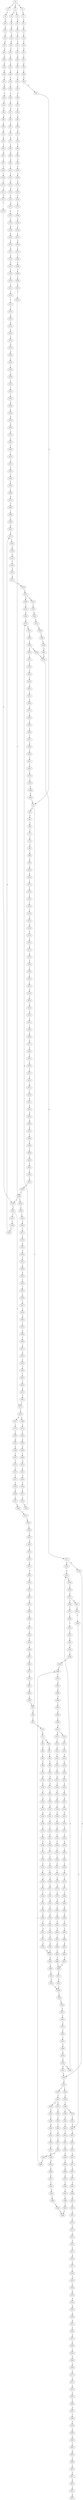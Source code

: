 strict digraph  {
	S0 -> S1 [ label = G ];
	S0 -> S2 [ label = C ];
	S0 -> S3 [ label = A ];
	S1 -> S4 [ label = A ];
	S1 -> S5 [ label = T ];
	S2 -> S6 [ label = C ];
	S3 -> S7 [ label = G ];
	S4 -> S8 [ label = C ];
	S5 -> S9 [ label = G ];
	S6 -> S10 [ label = G ];
	S7 -> S11 [ label = G ];
	S8 -> S12 [ label = A ];
	S9 -> S13 [ label = A ];
	S10 -> S14 [ label = A ];
	S11 -> S15 [ label = G ];
	S12 -> S16 [ label = A ];
	S13 -> S17 [ label = T ];
	S14 -> S18 [ label = A ];
	S15 -> S19 [ label = C ];
	S16 -> S20 [ label = G ];
	S17 -> S21 [ label = C ];
	S18 -> S22 [ label = A ];
	S19 -> S23 [ label = T ];
	S20 -> S24 [ label = C ];
	S21 -> S25 [ label = C ];
	S22 -> S26 [ label = G ];
	S23 -> S27 [ label = G ];
	S24 -> S28 [ label = C ];
	S25 -> S29 [ label = G ];
	S26 -> S30 [ label = A ];
	S27 -> S31 [ label = C ];
	S28 -> S32 [ label = T ];
	S29 -> S33 [ label = A ];
	S30 -> S34 [ label = A ];
	S31 -> S35 [ label = C ];
	S32 -> S36 [ label = A ];
	S33 -> S37 [ label = A ];
	S34 -> S38 [ label = G ];
	S35 -> S39 [ label = C ];
	S36 -> S40 [ label = T ];
	S37 -> S41 [ label = C ];
	S38 -> S42 [ label = T ];
	S39 -> S43 [ label = G ];
	S40 -> S44 [ label = C ];
	S41 -> S45 [ label = C ];
	S42 -> S46 [ label = G ];
	S43 -> S47 [ label = A ];
	S44 -> S48 [ label = C ];
	S45 -> S49 [ label = G ];
	S46 -> S50 [ label = A ];
	S47 -> S51 [ label = C ];
	S48 -> S52 [ label = C ];
	S49 -> S53 [ label = A ];
	S50 -> S54 [ label = C ];
	S51 -> S55 [ label = C ];
	S51 -> S56 [ label = A ];
	S52 -> S57 [ label = G ];
	S53 -> S58 [ label = G ];
	S54 -> S59 [ label = T ];
	S55 -> S60 [ label = G ];
	S56 -> S61 [ label = G ];
	S57 -> S62 [ label = T ];
	S58 -> S63 [ label = G ];
	S59 -> S64 [ label = A ];
	S60 -> S65 [ label = T ];
	S61 -> S66 [ label = A ];
	S62 -> S67 [ label = C ];
	S63 -> S68 [ label = G ];
	S64 -> S69 [ label = A ];
	S65 -> S70 [ label = A ];
	S66 -> S71 [ label = C ];
	S67 -> S72 [ label = C ];
	S68 -> S73 [ label = G ];
	S69 -> S74 [ label = A ];
	S70 -> S75 [ label = G ];
	S71 -> S76 [ label = G ];
	S72 -> S77 [ label = G ];
	S73 -> S78 [ label = C ];
	S74 -> S79 [ label = G ];
	S75 -> S80 [ label = T ];
	S75 -> S81 [ label = C ];
	S76 -> S82 [ label = G ];
	S77 -> S83 [ label = G ];
	S78 -> S84 [ label = T ];
	S79 -> S85 [ label = T ];
	S80 -> S86 [ label = A ];
	S81 -> S87 [ label = A ];
	S82 -> S88 [ label = T ];
	S83 -> S89 [ label = G ];
	S84 -> S90 [ label = G ];
	S85 -> S91 [ label = A ];
	S86 -> S92 [ label = T ];
	S87 -> S93 [ label = T ];
	S88 -> S94 [ label = G ];
	S89 -> S95 [ label = A ];
	S90 -> S96 [ label = G ];
	S91 -> S97 [ label = T ];
	S92 -> S98 [ label = C ];
	S93 -> S99 [ label = C ];
	S94 -> S100 [ label = G ];
	S95 -> S101 [ label = C ];
	S96 -> S102 [ label = T ];
	S97 -> S103 [ label = T ];
	S98 -> S104 [ label = C ];
	S99 -> S105 [ label = G ];
	S100 -> S106 [ label = A ];
	S101 -> S107 [ label = G ];
	S102 -> S108 [ label = G ];
	S103 -> S109 [ label = C ];
	S104 -> S110 [ label = A ];
	S105 -> S111 [ label = A ];
	S106 -> S112 [ label = T ];
	S107 -> S113 [ label = A ];
	S108 -> S114 [ label = A ];
	S109 -> S115 [ label = C ];
	S110 -> S116 [ label = G ];
	S111 -> S117 [ label = G ];
	S112 -> S118 [ label = T ];
	S113 -> S119 [ label = A ];
	S114 -> S120 [ label = C ];
	S115 -> S121 [ label = C ];
	S116 -> S122 [ label = A ];
	S117 -> S123 [ label = A ];
	S118 -> S124 [ label = C ];
	S119 -> S125 [ label = T ];
	S120 -> S126 [ label = C ];
	S121 -> S127 [ label = T ];
	S122 -> S128 [ label = A ];
	S123 -> S129 [ label = A ];
	S124 -> S130 [ label = T ];
	S125 -> S131 [ label = A ];
	S126 -> S132 [ label = A ];
	S127 -> S133 [ label = T ];
	S128 -> S134 [ label = C ];
	S129 -> S135 [ label = C ];
	S130 -> S136 [ label = G ];
	S131 -> S137 [ label = G ];
	S132 -> S138 [ label = G ];
	S133 -> S139 [ label = G ];
	S134 -> S140 [ label = G ];
	S135 -> S141 [ label = A ];
	S136 -> S142 [ label = G ];
	S137 -> S143 [ label = T ];
	S138 -> S144 [ label = G ];
	S139 -> S145 [ label = T ];
	S140 -> S146 [ label = C ];
	S141 -> S147 [ label = C ];
	S142 -> S148 [ label = A ];
	S143 -> S149 [ label = G ];
	S144 -> S150 [ label = T ];
	S145 -> S151 [ label = C ];
	S145 -> S152 [ label = T ];
	S146 -> S153 [ label = C ];
	S147 -> S154 [ label = C ];
	S148 -> S155 [ label = A ];
	S149 -> S156 [ label = A ];
	S150 -> S157 [ label = C ];
	S151 -> S158 [ label = C ];
	S152 -> S159 [ label = T ];
	S153 -> S160 [ label = C ];
	S154 -> S161 [ label = C ];
	S155 -> S162 [ label = G ];
	S156 -> S163 [ label = G ];
	S157 -> S164 [ label = G ];
	S158 -> S165 [ label = G ];
	S159 -> S166 [ label = G ];
	S159 -> S167 [ label = A ];
	S160 -> S168 [ label = G ];
	S161 -> S169 [ label = G ];
	S162 -> S170 [ label = G ];
	S163 -> S171 [ label = A ];
	S164 -> S172 [ label = T ];
	S165 -> S173 [ label = A ];
	S166 -> S174 [ label = A ];
	S167 -> S175 [ label = C ];
	S168 -> S176 [ label = C ];
	S169 -> S177 [ label = T ];
	S170 -> S178 [ label = T ];
	S171 -> S179 [ label = G ];
	S172 -> S180 [ label = T ];
	S173 -> S181 [ label = C ];
	S174 -> S182 [ label = C ];
	S175 -> S183 [ label = T ];
	S176 -> S184 [ label = T ];
	S177 -> S185 [ label = T ];
	S178 -> S186 [ label = C ];
	S179 -> S187 [ label = G ];
	S180 -> S188 [ label = T ];
	S181 -> S189 [ label = G ];
	S182 -> S190 [ label = G ];
	S183 -> S191 [ label = G ];
	S184 -> S192 [ label = C ];
	S185 -> S193 [ label = C ];
	S186 -> S194 [ label = C ];
	S187 -> S195 [ label = T ];
	S188 -> S196 [ label = C ];
	S189 -> S197 [ label = G ];
	S190 -> S198 [ label = G ];
	S191 -> S199 [ label = G ];
	S192 -> S200 [ label = C ];
	S193 -> S201 [ label = C ];
	S194 -> S202 [ label = C ];
	S195 -> S203 [ label = A ];
	S196 -> S204 [ label = C ];
	S197 -> S205 [ label = T ];
	S198 -> S206 [ label = C ];
	S199 -> S207 [ label = T ];
	S200 -> S208 [ label = A ];
	S201 -> S209 [ label = A ];
	S202 -> S210 [ label = C ];
	S203 -> S211 [ label = C ];
	S204 -> S212 [ label = C ];
	S205 -> S213 [ label = G ];
	S206 -> S214 [ label = G ];
	S207 -> S215 [ label = G ];
	S208 -> S216 [ label = G ];
	S209 -> S217 [ label = G ];
	S210 -> S218 [ label = G ];
	S211 -> S219 [ label = C ];
	S212 -> S220 [ label = T ];
	S213 -> S221 [ label = A ];
	S214 -> S222 [ label = A ];
	S215 -> S223 [ label = T ];
	S216 -> S224 [ label = C ];
	S217 -> S225 [ label = T ];
	S218 -> S226 [ label = T ];
	S219 -> S227 [ label = C ];
	S220 -> S228 [ label = T ];
	S221 -> S229 [ label = A ];
	S222 -> S230 [ label = A ];
	S223 -> S231 [ label = C ];
	S224 -> S232 [ label = A ];
	S225 -> S233 [ label = A ];
	S226 -> S234 [ label = G ];
	S227 -> S235 [ label = G ];
	S228 -> S236 [ label = T ];
	S228 -> S139 [ label = G ];
	S229 -> S237 [ label = A ];
	S230 -> S238 [ label = A ];
	S231 -> S239 [ label = A ];
	S232 -> S240 [ label = G ];
	S233 -> S241 [ label = G ];
	S234 -> S242 [ label = G ];
	S235 -> S243 [ label = A ];
	S236 -> S244 [ label = C ];
	S237 -> S245 [ label = C ];
	S237 -> S246 [ label = A ];
	S238 -> S247 [ label = A ];
	S239 -> S248 [ label = A ];
	S240 -> S249 [ label = G ];
	S241 -> S250 [ label = G ];
	S242 -> S251 [ label = A ];
	S243 -> S252 [ label = G ];
	S244 -> S253 [ label = C ];
	S245 -> S254 [ label = C ];
	S246 -> S255 [ label = C ];
	S247 -> S256 [ label = C ];
	S248 -> S257 [ label = C ];
	S249 -> S258 [ label = T ];
	S250 -> S259 [ label = T ];
	S251 -> S260 [ label = C ];
	S252 -> S261 [ label = A ];
	S253 -> S262 [ label = T ];
	S254 -> S263 [ label = A ];
	S255 -> S264 [ label = A ];
	S256 -> S265 [ label = A ];
	S257 -> S266 [ label = G ];
	S258 -> S267 [ label = C ];
	S259 -> S268 [ label = C ];
	S260 -> S269 [ label = A ];
	S261 -> S270 [ label = G ];
	S262 -> S271 [ label = A ];
	S263 -> S272 [ label = A ];
	S264 -> S273 [ label = A ];
	S265 -> S273 [ label = A ];
	S266 -> S274 [ label = A ];
	S267 -> S275 [ label = C ];
	S268 -> S276 [ label = C ];
	S269 -> S277 [ label = G ];
	S270 -> S278 [ label = A ];
	S271 -> S279 [ label = T ];
	S272 -> S280 [ label = G ];
	S273 -> S281 [ label = G ];
	S274 -> S282 [ label = A ];
	S275 -> S283 [ label = G ];
	S276 -> S284 [ label = G ];
	S277 -> S285 [ label = A ];
	S278 -> S286 [ label = A ];
	S279 -> S287 [ label = C ];
	S280 -> S288 [ label = T ];
	S281 -> S289 [ label = T ];
	S282 -> S290 [ label = T ];
	S283 -> S291 [ label = A ];
	S284 -> S291 [ label = A ];
	S285 -> S292 [ label = A ];
	S286 -> S293 [ label = G ];
	S287 -> S294 [ label = G ];
	S288 -> S295 [ label = C ];
	S289 -> S296 [ label = C ];
	S290 -> S297 [ label = C ];
	S291 -> S298 [ label = G ];
	S292 -> S299 [ label = G ];
	S293 -> S300 [ label = T ];
	S294 -> S301 [ label = C ];
	S295 -> S302 [ label = G ];
	S296 -> S303 [ label = A ];
	S296 -> S304 [ label = G ];
	S297 -> S305 [ label = A ];
	S298 -> S306 [ label = A ];
	S299 -> S307 [ label = T ];
	S300 -> S308 [ label = A ];
	S301 -> S309 [ label = A ];
	S302 -> S310 [ label = A ];
	S303 -> S311 [ label = A ];
	S304 -> S310 [ label = A ];
	S305 -> S312 [ label = C ];
	S306 -> S313 [ label = C ];
	S307 -> S314 [ label = A ];
	S308 -> S315 [ label = C ];
	S309 -> S316 [ label = A ];
	S310 -> S317 [ label = A ];
	S311 -> S318 [ label = A ];
	S312 -> S319 [ label = G ];
	S313 -> S320 [ label = C ];
	S314 -> S321 [ label = G ];
	S315 -> S322 [ label = C ];
	S316 -> S323 [ label = C ];
	S317 -> S324 [ label = A ];
	S317 -> S325 [ label = G ];
	S318 -> S326 [ label = G ];
	S319 -> S327 [ label = G ];
	S320 -> S328 [ label = A ];
	S321 -> S329 [ label = C ];
	S322 -> S330 [ label = T ];
	S323 -> S331 [ label = T ];
	S324 -> S332 [ label = A ];
	S325 -> S333 [ label = A ];
	S326 -> S334 [ label = A ];
	S327 -> S335 [ label = G ];
	S328 -> S336 [ label = A ];
	S329 -> S337 [ label = G ];
	S330 -> S338 [ label = A ];
	S331 -> S339 [ label = C ];
	S332 -> S340 [ label = G ];
	S333 -> S341 [ label = G ];
	S334 -> S342 [ label = G ];
	S335 -> S343 [ label = G ];
	S336 -> S344 [ label = G ];
	S337 -> S345 [ label = A ];
	S338 -> S346 [ label = A ];
	S339 -> S347 [ label = C ];
	S340 -> S348 [ label = T ];
	S341 -> S349 [ label = T ];
	S341 -> S350 [ label = C ];
	S342 -> S351 [ label = T ];
	S343 -> S352 [ label = T ];
	S344 -> S353 [ label = A ];
	S345 -> S354 [ label = G ];
	S346 -> S355 [ label = A ];
	S347 -> S356 [ label = A ];
	S348 -> S357 [ label = C ];
	S349 -> S358 [ label = C ];
	S350 -> S359 [ label = C ];
	S351 -> S360 [ label = C ];
	S352 -> S361 [ label = C ];
	S353 -> S362 [ label = C ];
	S354 -> S363 [ label = A ];
	S355 -> S364 [ label = G ];
	S356 -> S365 [ label = G ];
	S357 -> S366 [ label = T ];
	S357 -> S367 [ label = A ];
	S358 -> S368 [ label = A ];
	S359 -> S369 [ label = A ];
	S359 -> S370 [ label = G ];
	S360 -> S371 [ label = G ];
	S361 -> S372 [ label = G ];
	S362 -> S373 [ label = G ];
	S363 -> S374 [ label = G ];
	S364 -> S375 [ label = C ];
	S365 -> S376 [ label = T ];
	S366 -> S377 [ label = C ];
	S367 -> S378 [ label = A ];
	S368 -> S379 [ label = A ];
	S368 -> S380 [ label = T ];
	S369 -> S381 [ label = C ];
	S370 -> S382 [ label = G ];
	S371 -> S383 [ label = A ];
	S372 -> S384 [ label = T ];
	S373 -> S385 [ label = T ];
	S374 -> S386 [ label = T ];
	S375 -> S387 [ label = A ];
	S376 -> S388 [ label = T ];
	S377 -> S389 [ label = C ];
	S378 -> S390 [ label = T ];
	S379 -> S391 [ label = T ];
	S380 -> S392 [ label = T ];
	S381 -> S393 [ label = T ];
	S382 -> S394 [ label = C ];
	S383 -> S395 [ label = C ];
	S384 -> S396 [ label = C ];
	S385 -> S397 [ label = C ];
	S386 -> S398 [ label = T ];
	S387 -> S399 [ label = T ];
	S388 -> S400 [ label = T ];
	S389 -> S401 [ label = T ];
	S390 -> S402 [ label = A ];
	S391 -> S402 [ label = A ];
	S392 -> S403 [ label = A ];
	S393 -> S404 [ label = A ];
	S394 -> S405 [ label = T ];
	S395 -> S406 [ label = T ];
	S396 -> S407 [ label = T ];
	S397 -> S408 [ label = G ];
	S398 -> S409 [ label = T ];
	S399 -> S410 [ label = T ];
	S400 -> S411 [ label = C ];
	S401 -> S412 [ label = C ];
	S402 -> S413 [ label = A ];
	S403 -> S414 [ label = C ];
	S404 -> S415 [ label = T ];
	S405 -> S416 [ label = C ];
	S406 -> S417 [ label = T ];
	S407 -> S418 [ label = T ];
	S408 -> S419 [ label = A ];
	S409 -> S420 [ label = T ];
	S410 -> S421 [ label = C ];
	S411 -> S422 [ label = C ];
	S412 -> S423 [ label = A ];
	S413 -> S424 [ label = T ];
	S414 -> S425 [ label = T ];
	S415 -> S426 [ label = T ];
	S416 -> S427 [ label = A ];
	S417 -> S428 [ label = A ];
	S418 -> S429 [ label = G ];
	S419 -> S430 [ label = A ];
	S420 -> S431 [ label = C ];
	S421 -> S432 [ label = C ];
	S422 -> S433 [ label = C ];
	S423 -> S434 [ label = C ];
	S424 -> S435 [ label = C ];
	S425 -> S436 [ label = C ];
	S426 -> S437 [ label = C ];
	S427 -> S438 [ label = C ];
	S428 -> S439 [ label = T ];
	S429 -> S440 [ label = C ];
	S430 -> S441 [ label = G ];
	S430 -> S442 [ label = A ];
	S431 -> S443 [ label = C ];
	S432 -> S444 [ label = T ];
	S433 -> S445 [ label = C ];
	S434 -> S446 [ label = G ];
	S435 -> S447 [ label = A ];
	S436 -> S448 [ label = A ];
	S437 -> S449 [ label = G ];
	S438 -> S450 [ label = G ];
	S439 -> S451 [ label = G ];
	S440 -> S452 [ label = G ];
	S441 -> S333 [ label = A ];
	S442 -> S332 [ label = A ];
	S443 -> S453 [ label = C ];
	S444 -> S454 [ label = T ];
	S445 -> S455 [ label = T ];
	S446 -> S456 [ label = T ];
	S447 -> S457 [ label = C ];
	S448 -> S458 [ label = C ];
	S449 -> S459 [ label = C ];
	S450 -> S460 [ label = T ];
	S451 -> S461 [ label = C ];
	S452 -> S462 [ label = C ];
	S453 -> S463 [ label = T ];
	S454 -> S464 [ label = T ];
	S455 -> S465 [ label = T ];
	S456 -> S466 [ label = C ];
	S457 -> S467 [ label = A ];
	S458 -> S468 [ label = A ];
	S459 -> S469 [ label = A ];
	S460 -> S466 [ label = C ];
	S461 -> S470 [ label = C ];
	S462 -> S471 [ label = C ];
	S463 -> S228 [ label = T ];
	S464 -> S472 [ label = G ];
	S465 -> S473 [ label = G ];
	S466 -> S474 [ label = T ];
	S467 -> S475 [ label = A ];
	S468 -> S476 [ label = C ];
	S469 -> S477 [ label = C ];
	S470 -> S478 [ label = C ];
	S471 -> S479 [ label = C ];
	S472 -> S480 [ label = T ];
	S473 -> S481 [ label = T ];
	S474 -> S482 [ label = A ];
	S475 -> S483 [ label = T ];
	S476 -> S484 [ label = T ];
	S477 -> S485 [ label = T ];
	S478 -> S486 [ label = G ];
	S479 -> S487 [ label = G ];
	S480 -> S488 [ label = C ];
	S481 -> S152 [ label = T ];
	S482 -> S489 [ label = A ];
	S483 -> S490 [ label = G ];
	S484 -> S491 [ label = G ];
	S485 -> S492 [ label = G ];
	S486 -> S493 [ label = A ];
	S487 -> S494 [ label = A ];
	S488 -> S495 [ label = C ];
	S489 -> S496 [ label = T ];
	S490 -> S497 [ label = G ];
	S491 -> S498 [ label = G ];
	S492 -> S499 [ label = G ];
	S493 -> S51 [ label = C ];
	S494 -> S500 [ label = C ];
	S495 -> S501 [ label = G ];
	S496 -> S502 [ label = T ];
	S497 -> S503 [ label = T ];
	S498 -> S504 [ label = T ];
	S499 -> S505 [ label = T ];
	S500 -> S55 [ label = C ];
	S501 -> S173 [ label = A ];
	S502 -> S506 [ label = A ];
	S503 -> S507 [ label = A ];
	S504 -> S508 [ label = A ];
	S505 -> S508 [ label = A ];
	S506 -> S509 [ label = C ];
	S507 -> S510 [ label = C ];
	S509 -> S511 [ label = G ];
	S510 -> S512 [ label = C ];
	S511 -> S513 [ label = A ];
	S511 -> S514 [ label = G ];
	S512 -> S515 [ label = A ];
	S513 -> S516 [ label = C ];
	S514 -> S517 [ label = C ];
	S515 -> S518 [ label = T ];
	S516 -> S519 [ label = A ];
	S517 -> S520 [ label = T ];
	S518 -> S521 [ label = C ];
	S519 -> S522 [ label = T ];
	S520 -> S523 [ label = T ];
	S521 -> S524 [ label = A ];
	S522 -> S525 [ label = A ];
	S523 -> S526 [ label = C ];
	S524 -> S527 [ label = A ];
	S525 -> S528 [ label = C ];
	S526 -> S529 [ label = C ];
	S527 -> S530 [ label = C ];
	S528 -> S531 [ label = G ];
	S529 -> S532 [ label = G ];
	S530 -> S533 [ label = G ];
	S531 -> S534 [ label = G ];
	S532 -> S535 [ label = A ];
	S533 -> S536 [ label = G ];
	S534 -> S537 [ label = A ];
	S535 -> S538 [ label = A ];
	S536 -> S539 [ label = G ];
	S537 -> S540 [ label = A ];
	S538 -> S541 [ label = A ];
	S539 -> S542 [ label = G ];
	S540 -> S543 [ label = T ];
	S541 -> S544 [ label = C ];
	S542 -> S545 [ label = A ];
	S543 -> S546 [ label = G ];
	S544 -> S547 [ label = G ];
	S545 -> S548 [ label = A ];
	S546 -> S549 [ label = T ];
	S547 -> S550 [ label = T ];
	S548 -> S551 [ label = A ];
	S549 -> S552 [ label = A ];
	S550 -> S553 [ label = A ];
	S551 -> S554 [ label = A ];
	S552 -> S555 [ label = C ];
	S553 -> S556 [ label = C ];
	S554 -> S557 [ label = A ];
	S555 -> S558 [ label = C ];
	S556 -> S559 [ label = A ];
	S557 -> S560 [ label = G ];
	S558 -> S561 [ label = T ];
	S559 -> S562 [ label = C ];
	S560 -> S563 [ label = C ];
	S561 -> S564 [ label = T ];
	S562 -> S565 [ label = T ];
	S563 -> S566 [ label = G ];
	S564 -> S567 [ label = C ];
	S565 -> S568 [ label = C ];
	S566 -> S569 [ label = A ];
	S567 -> S570 [ label = T ];
	S568 -> S571 [ label = T ];
	S569 -> S572 [ label = C ];
	S570 -> S573 [ label = A ];
	S571 -> S574 [ label = A ];
	S572 -> S575 [ label = G ];
	S573 -> S576 [ label = G ];
	S574 -> S577 [ label = G ];
	S575 -> S578 [ label = A ];
	S576 -> S579 [ label = C ];
	S577 -> S580 [ label = T ];
	S578 -> S581 [ label = G ];
	S579 -> S582 [ label = A ];
	S580 -> S583 [ label = A ];
	S581 -> S584 [ label = T ];
	S582 -> S585 [ label = A ];
	S583 -> S586 [ label = G ];
	S584 -> S587 [ label = G ];
	S585 -> S588 [ label = G ];
	S586 -> S589 [ label = G ];
	S587 -> S590 [ label = T ];
	S588 -> S591 [ label = T ];
	S589 -> S592 [ label = T ];
	S590 -> S593 [ label = G ];
	S591 -> S594 [ label = T ];
	S592 -> S595 [ label = T ];
	S593 -> S596 [ label = G ];
	S594 -> S597 [ label = C ];
	S595 -> S598 [ label = C ];
	S596 -> S599 [ label = T ];
	S597 -> S600 [ label = G ];
	S598 -> S601 [ label = G ];
	S599 -> S602 [ label = T ];
	S600 -> S603 [ label = A ];
	S601 -> S604 [ label = A ];
	S602 -> S605 [ label = G ];
	S603 -> S606 [ label = G ];
	S604 -> S607 [ label = G ];
	S605 -> S608 [ label = T ];
	S606 -> S609 [ label = A ];
	S607 -> S609 [ label = A ];
	S608 -> S610 [ label = T ];
	S609 -> S611 [ label = C ];
	S610 -> S612 [ label = C ];
	S611 -> S613 [ label = C ];
	S612 -> S614 [ label = G ];
	S613 -> S328 [ label = A ];
	S614 -> S615 [ label = T ];
	S615 -> S616 [ label = A ];
}
